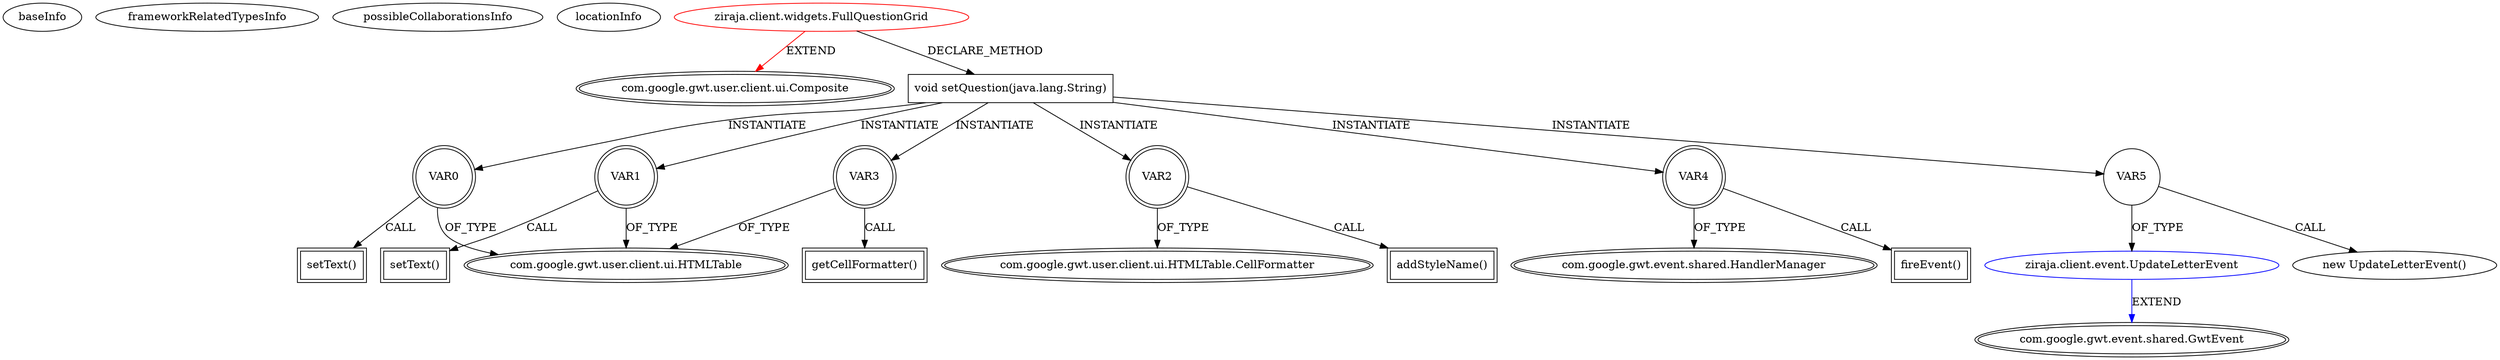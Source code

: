 digraph {
baseInfo[graphId=427,category="extension_graph",isAnonymous=false,possibleRelation=true]
frameworkRelatedTypesInfo[0="com.google.gwt.user.client.ui.Composite"]
possibleCollaborationsInfo[0="427~CLIENT_METHOD_DECLARATION-INSTANTIATION-~com.google.gwt.user.client.ui.Composite ~com.google.gwt.event.shared.GwtEvent ~false~false"]
locationInfo[projectName="Tok-Ziraja222",filePath="/Tok-Ziraja222/Ziraja222-master/src/ziraja/client/widgets/FullQuestionGrid.java",contextSignature="FullQuestionGrid",graphId="427"]
0[label="ziraja.client.widgets.FullQuestionGrid",vertexType="ROOT_CLIENT_CLASS_DECLARATION",isFrameworkType=false,color=red]
1[label="com.google.gwt.user.client.ui.Composite",vertexType="FRAMEWORK_CLASS_TYPE",isFrameworkType=true,peripheries=2]
2[label="void setQuestion(java.lang.String)",vertexType="CLIENT_METHOD_DECLARATION",isFrameworkType=false,shape=box]
3[label="VAR0",vertexType="VARIABLE_EXPRESION",isFrameworkType=true,peripheries=2,shape=circle]
5[label="com.google.gwt.user.client.ui.HTMLTable",vertexType="FRAMEWORK_CLASS_TYPE",isFrameworkType=true,peripheries=2]
4[label="setText()",vertexType="INSIDE_CALL",isFrameworkType=true,peripheries=2,shape=box]
6[label="VAR1",vertexType="VARIABLE_EXPRESION",isFrameworkType=true,peripheries=2,shape=circle]
7[label="setText()",vertexType="INSIDE_CALL",isFrameworkType=true,peripheries=2,shape=box]
9[label="VAR2",vertexType="VARIABLE_EXPRESION",isFrameworkType=true,peripheries=2,shape=circle]
11[label="com.google.gwt.user.client.ui.HTMLTable.CellFormatter",vertexType="FRAMEWORK_CLASS_TYPE",isFrameworkType=true,peripheries=2]
10[label="addStyleName()",vertexType="INSIDE_CALL",isFrameworkType=true,peripheries=2,shape=box]
12[label="VAR3",vertexType="VARIABLE_EXPRESION",isFrameworkType=true,peripheries=2,shape=circle]
13[label="getCellFormatter()",vertexType="INSIDE_CALL",isFrameworkType=true,peripheries=2,shape=box]
15[label="VAR4",vertexType="VARIABLE_EXPRESION",isFrameworkType=true,peripheries=2,shape=circle]
17[label="com.google.gwt.event.shared.HandlerManager",vertexType="FRAMEWORK_CLASS_TYPE",isFrameworkType=true,peripheries=2]
16[label="fireEvent()",vertexType="INSIDE_CALL",isFrameworkType=true,peripheries=2,shape=box]
19[label="VAR5",vertexType="VARIABLE_EXPRESION",isFrameworkType=false,shape=circle]
20[label="ziraja.client.event.UpdateLetterEvent",vertexType="REFERENCE_CLIENT_CLASS_DECLARATION",isFrameworkType=false,color=blue]
21[label="com.google.gwt.event.shared.GwtEvent",vertexType="FRAMEWORK_CLASS_TYPE",isFrameworkType=true,peripheries=2]
18[label="new UpdateLetterEvent()",vertexType="CONSTRUCTOR_CALL",isFrameworkType=false]
0->1[label="EXTEND",color=red]
0->2[label="DECLARE_METHOD"]
2->3[label="INSTANTIATE"]
3->5[label="OF_TYPE"]
3->4[label="CALL"]
2->6[label="INSTANTIATE"]
6->5[label="OF_TYPE"]
6->7[label="CALL"]
2->9[label="INSTANTIATE"]
9->11[label="OF_TYPE"]
9->10[label="CALL"]
2->12[label="INSTANTIATE"]
12->5[label="OF_TYPE"]
12->13[label="CALL"]
2->15[label="INSTANTIATE"]
15->17[label="OF_TYPE"]
15->16[label="CALL"]
2->19[label="INSTANTIATE"]
20->21[label="EXTEND",color=blue]
19->20[label="OF_TYPE"]
19->18[label="CALL"]
}
